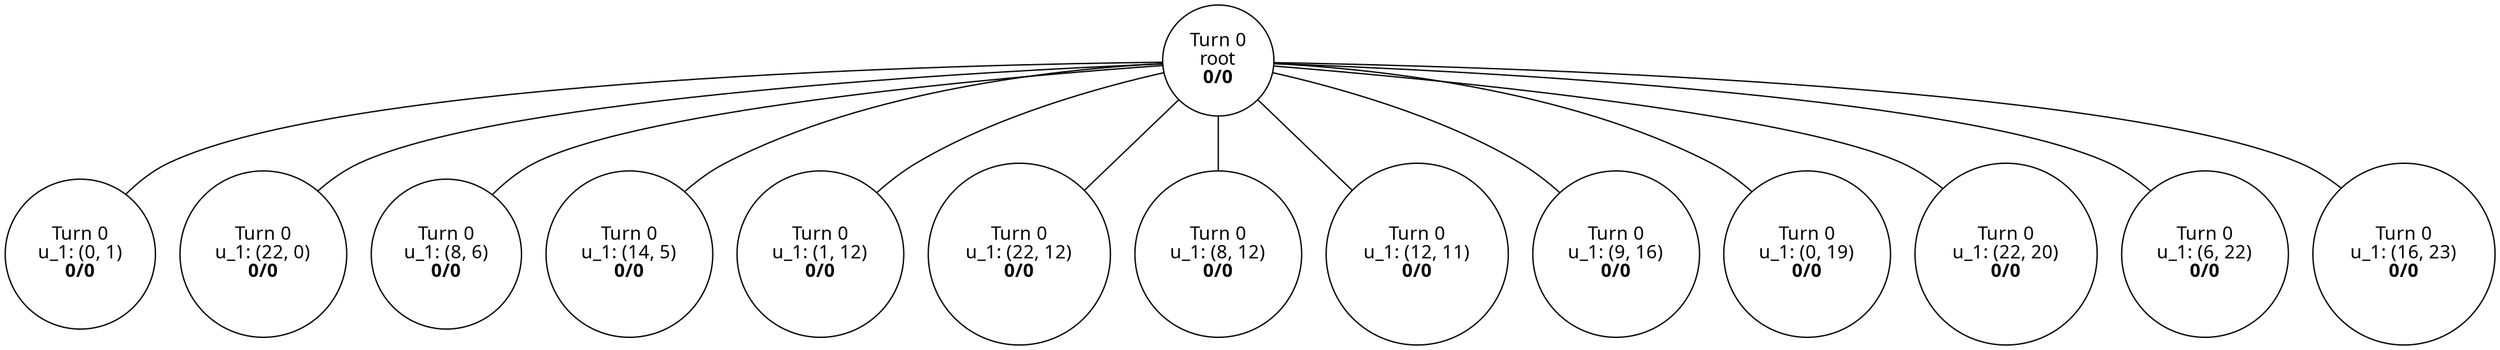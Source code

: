 graph {
  node [shape=circle fontname="CMU Serif"]
  olcDH [label=<Turn 0<br/>root<br/><b>0/0</b>>]
  olcDH -- KHNVm
  KHNVm [label=<Turn 0<br/>u_1: (0, 1)<br/><b>0/0</b>>]
  olcDH -- WRtuT
  WRtuT [label=<Turn 0<br/>u_1: (22, 0)<br/><b>0/0</b>>]
  olcDH -- SwoJy
  SwoJy [label=<Turn 0<br/>u_1: (8, 6)<br/><b>0/0</b>>]
  olcDH -- ZhIhb
  ZhIhb [label=<Turn 0<br/>u_1: (14, 5)<br/><b>0/0</b>>]
  olcDH -- PDArD
  PDArD [label=<Turn 0<br/>u_1: (1, 12)<br/><b>0/0</b>>]
  olcDH -- FYGQg
  FYGQg [label=<Turn 0<br/>u_1: (22, 12)<br/><b>0/0</b>>]
  olcDH -- EnSAJ
  EnSAJ [label=<Turn 0<br/>u_1: (8, 12)<br/><b>0/0</b>>]
  olcDH -- EbyEb
  EbyEb [label=<Turn 0<br/>u_1: (12, 11)<br/><b>0/0</b>>]
  olcDH -- cCIVL
  cCIVL [label=<Turn 0<br/>u_1: (9, 16)<br/><b>0/0</b>>]
  olcDH -- PWbke
  PWbke [label=<Turn 0<br/>u_1: (0, 19)<br/><b>0/0</b>>]
  olcDH -- XBsRF
  XBsRF [label=<Turn 0<br/>u_1: (22, 20)<br/><b>0/0</b>>]
  olcDH -- XPfkJ
  XPfkJ [label=<Turn 0<br/>u_1: (6, 22)<br/><b>0/0</b>>]
  olcDH -- MblVt
  MblVt [label=<Turn 0<br/>u_1: (16, 23)<br/><b>0/0</b>>]
}
